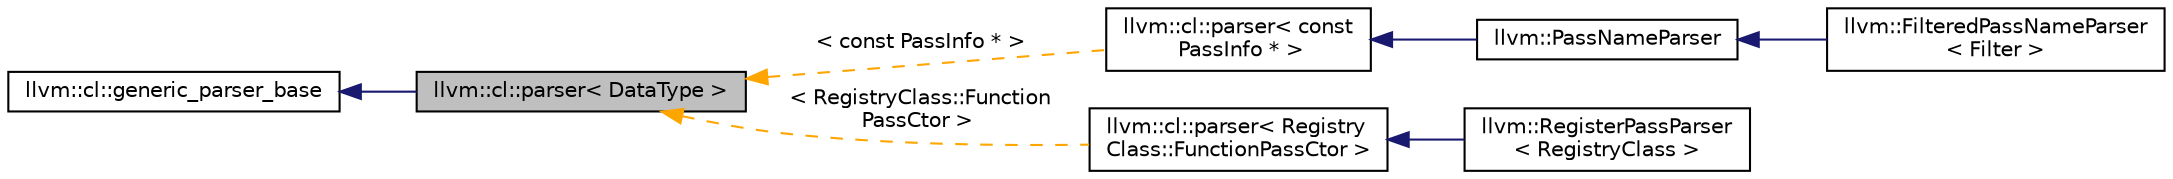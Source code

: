 digraph "llvm::cl::parser&lt; DataType &gt;"
{
 // LATEX_PDF_SIZE
  bgcolor="transparent";
  edge [fontname="Helvetica",fontsize="10",labelfontname="Helvetica",labelfontsize="10"];
  node [fontname="Helvetica",fontsize="10",shape="box"];
  rankdir="LR";
  Node1 [label="llvm::cl::parser\< DataType \>",height=0.2,width=0.4,color="black", fillcolor="grey75", style="filled", fontcolor="black",tooltip=" "];
  Node2 -> Node1 [dir="back",color="midnightblue",fontsize="10",style="solid",fontname="Helvetica"];
  Node2 [label="llvm::cl::generic_parser_base",height=0.2,width=0.4,color="black",URL="$classllvm_1_1cl_1_1generic__parser__base.html",tooltip=" "];
  Node1 -> Node3 [dir="back",color="orange",fontsize="10",style="dashed",label=" \< const PassInfo * \>" ,fontname="Helvetica"];
  Node3 [label="llvm::cl::parser\< const\l PassInfo * \>",height=0.2,width=0.4,color="black",URL="$classllvm_1_1cl_1_1parser.html",tooltip=" "];
  Node3 -> Node4 [dir="back",color="midnightblue",fontsize="10",style="solid",fontname="Helvetica"];
  Node4 [label="llvm::PassNameParser",height=0.2,width=0.4,color="black",URL="$classllvm_1_1PassNameParser.html",tooltip=" "];
  Node4 -> Node5 [dir="back",color="midnightblue",fontsize="10",style="solid",fontname="Helvetica"];
  Node5 [label="llvm::FilteredPassNameParser\l\< Filter \>",height=0.2,width=0.4,color="black",URL="$classllvm_1_1FilteredPassNameParser.html",tooltip="===-------------------------------------------------------------------—===// FilteredPassNameParser c..."];
  Node1 -> Node6 [dir="back",color="orange",fontsize="10",style="dashed",label=" \< RegistryClass::Function\lPassCtor \>" ,fontname="Helvetica"];
  Node6 [label="llvm::cl::parser\< Registry\lClass::FunctionPassCtor \>",height=0.2,width=0.4,color="black",URL="$classllvm_1_1cl_1_1parser.html",tooltip=" "];
  Node6 -> Node7 [dir="back",color="midnightblue",fontsize="10",style="solid",fontname="Helvetica"];
  Node7 [label="llvm::RegisterPassParser\l\< RegistryClass \>",height=0.2,width=0.4,color="black",URL="$classllvm_1_1RegisterPassParser.html",tooltip="RegisterPassParser class - Handle the addition of new machine passes."];
}
